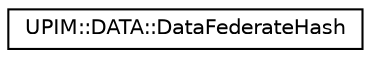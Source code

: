 digraph "Graphical Class Hierarchy"
{
  edge [fontname="Helvetica",fontsize="10",labelfontname="Helvetica",labelfontsize="10"];
  node [fontname="Helvetica",fontsize="10",shape=record];
  rankdir="LR";
  Node0 [label="UPIM::DATA::DataFederateHash",height=0.2,width=0.4,color="black", fillcolor="white", style="filled",URL="$structUPIM_1_1DATA_1_1DataFederateHash.html"];
}
